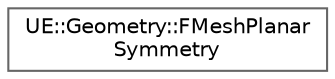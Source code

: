 digraph "Graphical Class Hierarchy"
{
 // INTERACTIVE_SVG=YES
 // LATEX_PDF_SIZE
  bgcolor="transparent";
  edge [fontname=Helvetica,fontsize=10,labelfontname=Helvetica,labelfontsize=10];
  node [fontname=Helvetica,fontsize=10,shape=box,height=0.2,width=0.4];
  rankdir="LR";
  Node0 [id="Node000000",label="UE::Geometry::FMeshPlanar\lSymmetry",height=0.2,width=0.4,color="grey40", fillcolor="white", style="filled",URL="$d4/da3/classUE_1_1Geometry_1_1FMeshPlanarSymmetry.html",tooltip="FMeshPlanarSymmetry detects pairwise symmetry relationships between vertices in a mesh,..."];
}
